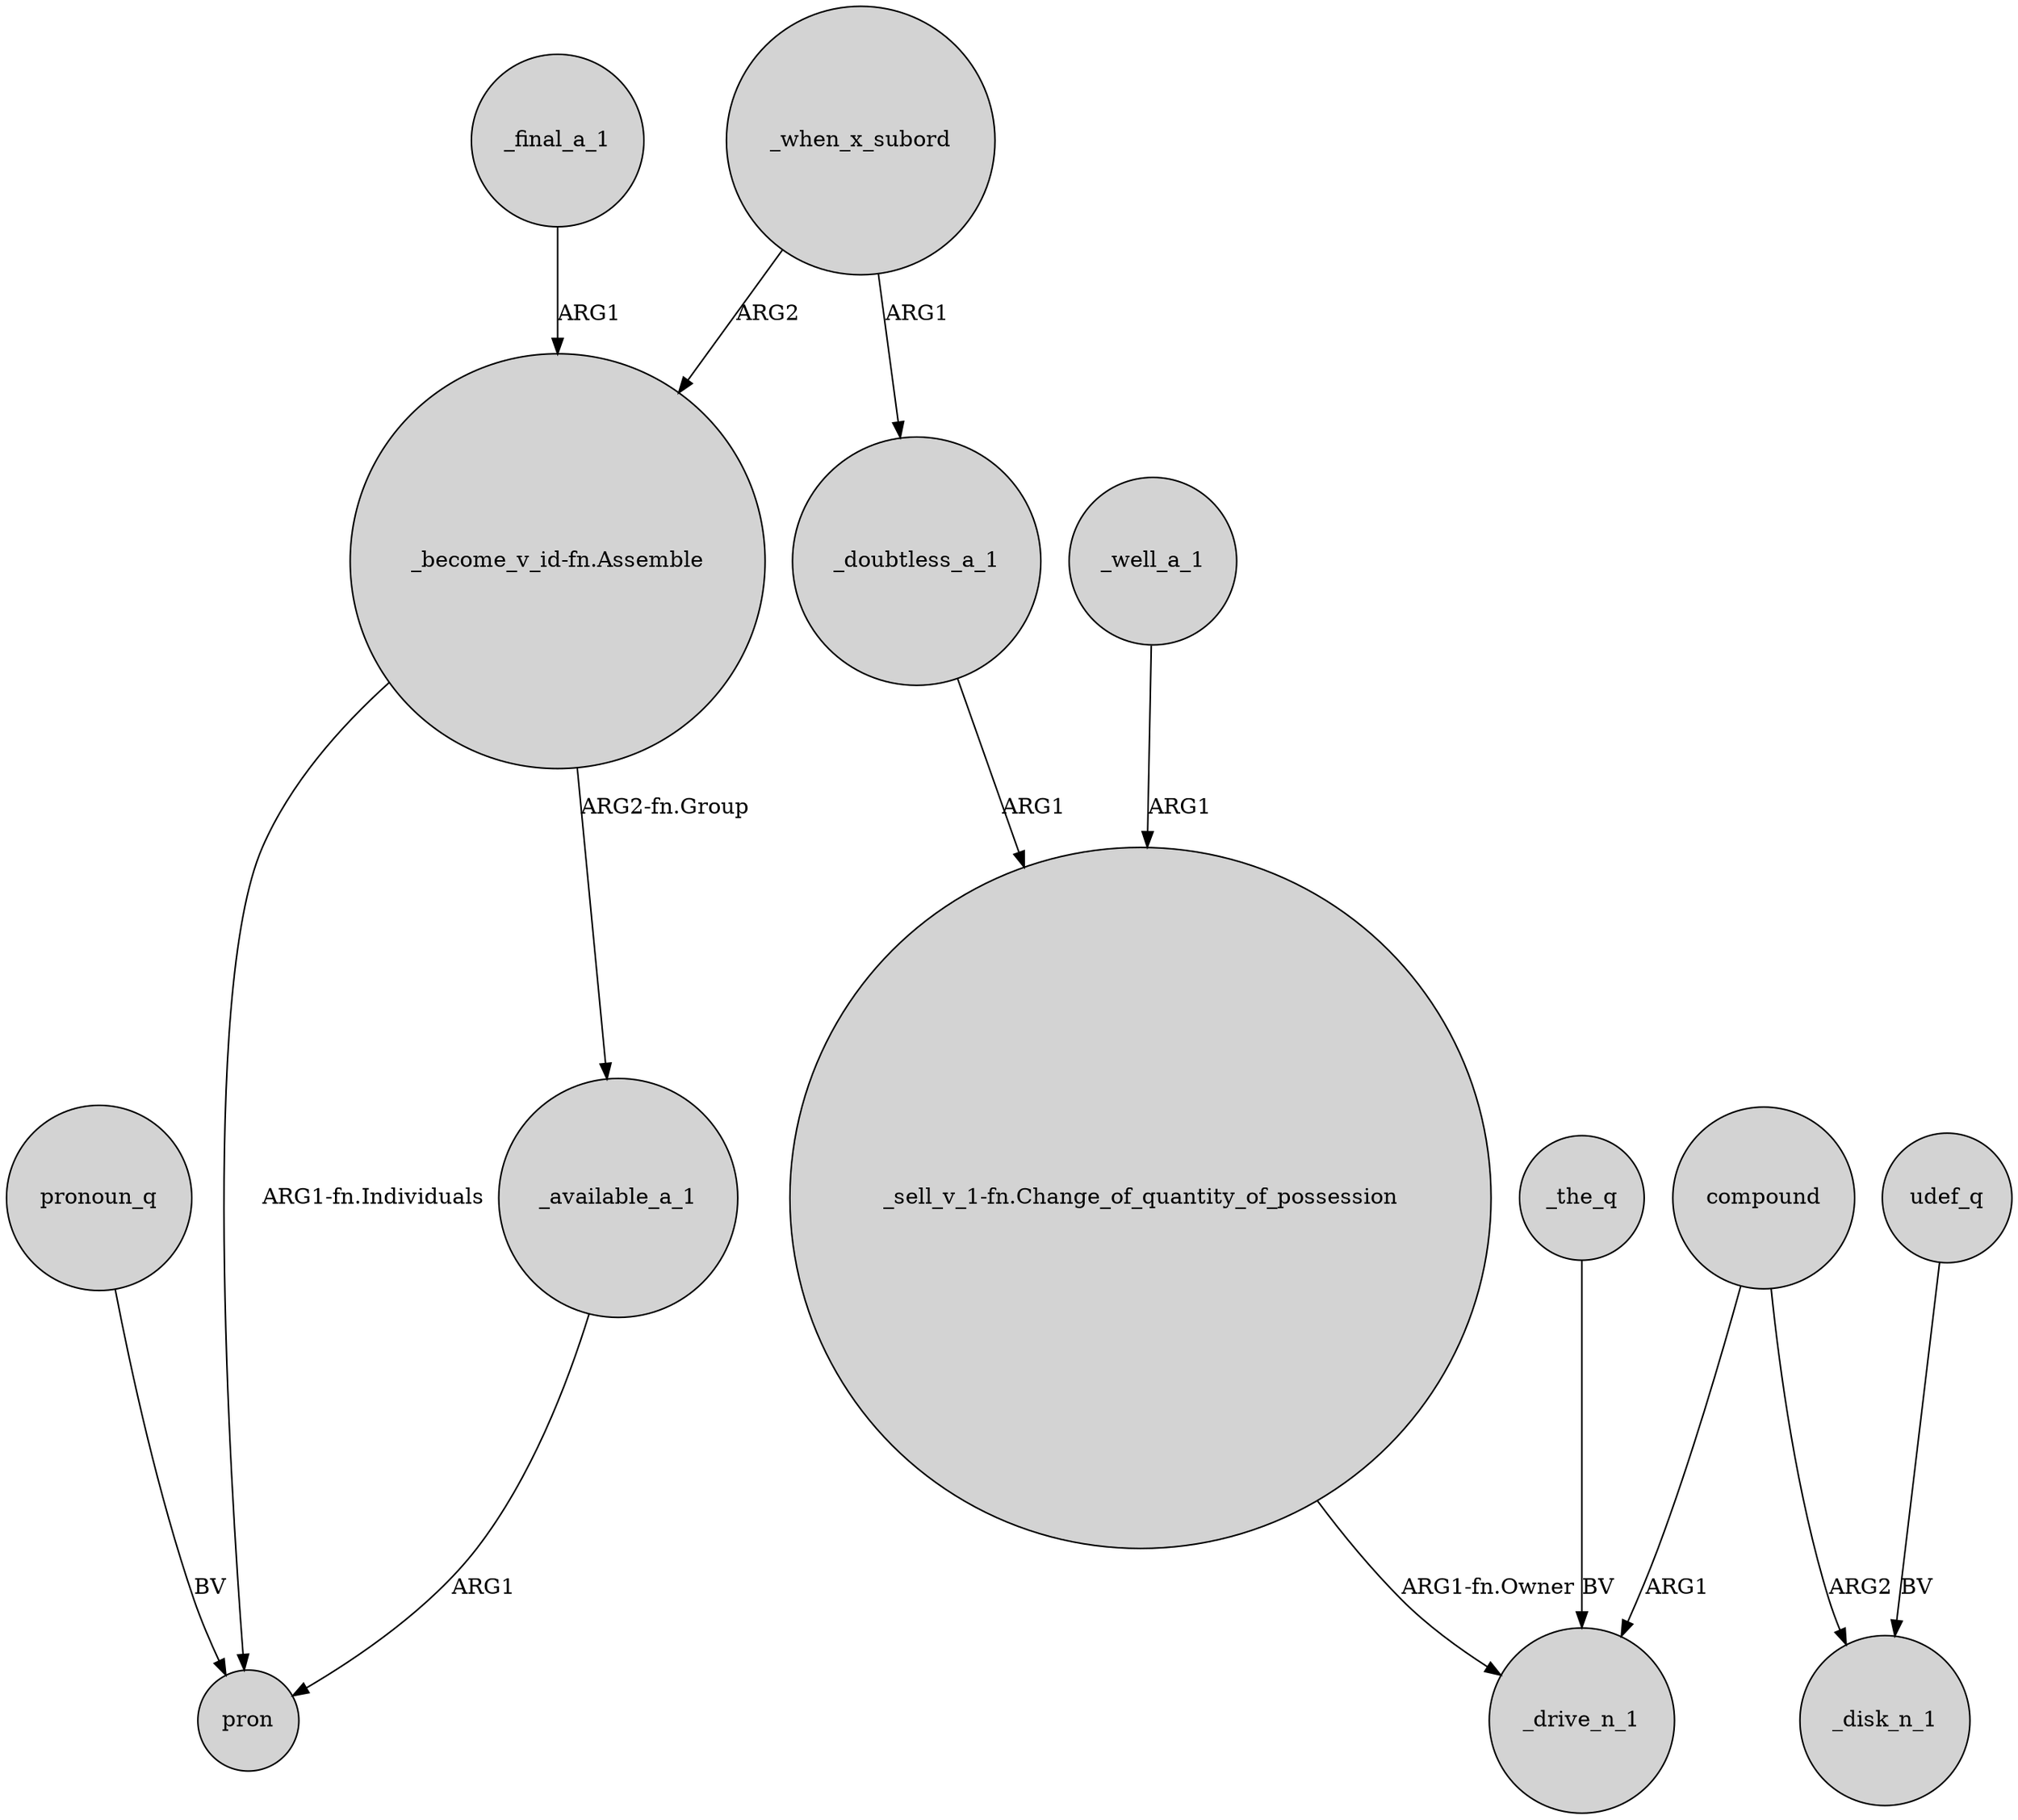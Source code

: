 digraph {
	node [shape=circle style=filled]
	"_become_v_id-fn.Assemble" -> pron [label="ARG1-fn.Individuals"]
	_the_q -> _drive_n_1 [label=BV]
	udef_q -> _disk_n_1 [label=BV]
	"_sell_v_1-fn.Change_of_quantity_of_possession" -> _drive_n_1 [label="ARG1-fn.Owner"]
	_final_a_1 -> "_become_v_id-fn.Assemble" [label=ARG1]
	_well_a_1 -> "_sell_v_1-fn.Change_of_quantity_of_possession" [label=ARG1]
	_when_x_subord -> _doubtless_a_1 [label=ARG1]
	_when_x_subord -> "_become_v_id-fn.Assemble" [label=ARG2]
	_doubtless_a_1 -> "_sell_v_1-fn.Change_of_quantity_of_possession" [label=ARG1]
	compound -> _drive_n_1 [label=ARG1]
	_available_a_1 -> pron [label=ARG1]
	"_become_v_id-fn.Assemble" -> _available_a_1 [label="ARG2-fn.Group"]
	pronoun_q -> pron [label=BV]
	compound -> _disk_n_1 [label=ARG2]
}
